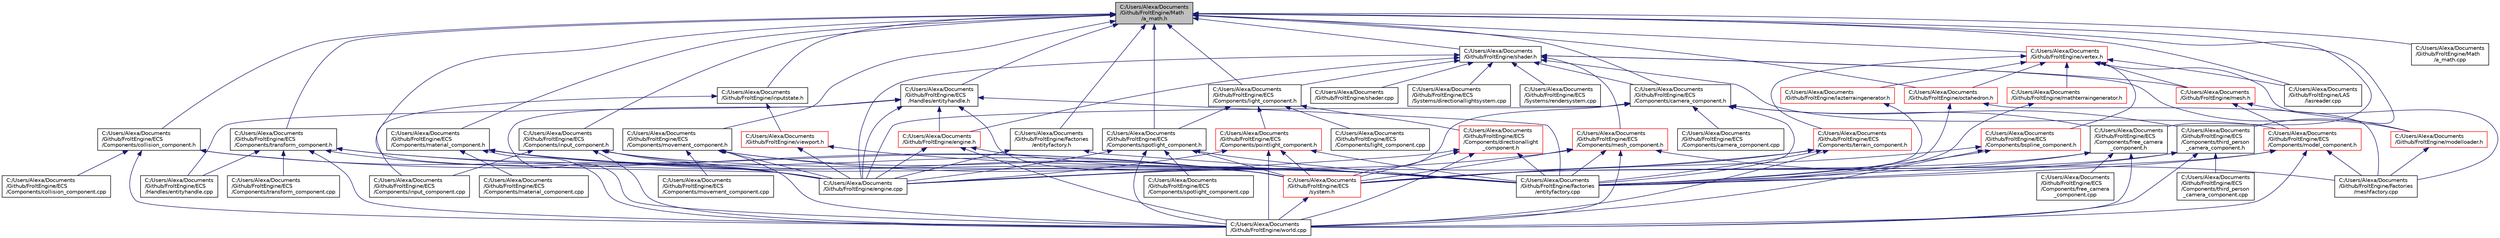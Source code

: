 digraph "C:/Users/Alexa/Documents/Github/FroltEngine/Math/a_math.h"
{
  edge [fontname="Helvetica",fontsize="10",labelfontname="Helvetica",labelfontsize="10"];
  node [fontname="Helvetica",fontsize="10",shape=record];
  Node17 [label="C:/Users/Alexa/Documents\l/Github/FroltEngine/Math\l/a_math.h",height=0.2,width=0.4,color="black", fillcolor="grey75", style="filled", fontcolor="black"];
  Node17 -> Node18 [dir="back",color="midnightblue",fontsize="10",style="solid",fontname="Helvetica"];
  Node18 [label="C:/Users/Alexa/Documents\l/Github/FroltEngine/ECS\l/Components/camera_component.h",height=0.2,width=0.4,color="black", fillcolor="white", style="filled",URL="$camera__component_8h.html"];
  Node18 -> Node19 [dir="back",color="midnightblue",fontsize="10",style="solid",fontname="Helvetica"];
  Node19 [label="C:/Users/Alexa/Documents\l/Github/FroltEngine/ECS\l/Components/camera_component.cpp",height=0.2,width=0.4,color="black", fillcolor="white", style="filled",URL="$camera__component_8cpp.html"];
  Node18 -> Node20 [dir="back",color="midnightblue",fontsize="10",style="solid",fontname="Helvetica"];
  Node20 [label="C:/Users/Alexa/Documents\l/Github/FroltEngine/ECS\l/Components/free_camera\l_component.h",height=0.2,width=0.4,color="black", fillcolor="white", style="filled",URL="$free__camera__component_8h.html"];
  Node20 -> Node21 [dir="back",color="midnightblue",fontsize="10",style="solid",fontname="Helvetica"];
  Node21 [label="C:/Users/Alexa/Documents\l/Github/FroltEngine/ECS\l/Components/free_camera\l_component.cpp",height=0.2,width=0.4,color="black", fillcolor="white", style="filled",URL="$free__camera__component_8cpp.html"];
  Node20 -> Node22 [dir="back",color="midnightblue",fontsize="10",style="solid",fontname="Helvetica"];
  Node22 [label="C:/Users/Alexa/Documents\l/Github/FroltEngine/ECS\l/system.h",height=0.2,width=0.4,color="red", fillcolor="white", style="filled",URL="$system_8h.html"];
  Node22 -> Node26 [dir="back",color="midnightblue",fontsize="10",style="solid",fontname="Helvetica"];
  Node26 [label="C:/Users/Alexa/Documents\l/Github/FroltEngine/world.cpp",height=0.2,width=0.4,color="black", fillcolor="white", style="filled",URL="$world_8cpp.html"];
  Node20 -> Node51 [dir="back",color="midnightblue",fontsize="10",style="solid",fontname="Helvetica"];
  Node51 [label="C:/Users/Alexa/Documents\l/Github/FroltEngine/Factories\l/entityfactory.cpp",height=0.2,width=0.4,color="black", fillcolor="white", style="filled",URL="$entityfactory_8cpp.html"];
  Node20 -> Node26 [dir="back",color="midnightblue",fontsize="10",style="solid",fontname="Helvetica"];
  Node18 -> Node52 [dir="back",color="midnightblue",fontsize="10",style="solid",fontname="Helvetica"];
  Node52 [label="C:/Users/Alexa/Documents\l/Github/FroltEngine/ECS\l/Components/third_person\l_camera_component.h",height=0.2,width=0.4,color="black", fillcolor="white", style="filled",URL="$third__person__camera__component_8h.html"];
  Node52 -> Node53 [dir="back",color="midnightblue",fontsize="10",style="solid",fontname="Helvetica"];
  Node53 [label="C:/Users/Alexa/Documents\l/Github/FroltEngine/ECS\l/Components/third_person\l_camera_component.cpp",height=0.2,width=0.4,color="black", fillcolor="white", style="filled",URL="$third__person__camera__component_8cpp.html"];
  Node52 -> Node22 [dir="back",color="midnightblue",fontsize="10",style="solid",fontname="Helvetica"];
  Node52 -> Node51 [dir="back",color="midnightblue",fontsize="10",style="solid",fontname="Helvetica"];
  Node52 -> Node26 [dir="back",color="midnightblue",fontsize="10",style="solid",fontname="Helvetica"];
  Node18 -> Node22 [dir="back",color="midnightblue",fontsize="10",style="solid",fontname="Helvetica"];
  Node18 -> Node54 [dir="back",color="midnightblue",fontsize="10",style="solid",fontname="Helvetica"];
  Node54 [label="C:/Users/Alexa/Documents\l/Github/FroltEngine/engine.cpp",height=0.2,width=0.4,color="black", fillcolor="white", style="filled",URL="$engine_8cpp.html"];
  Node18 -> Node51 [dir="back",color="midnightblue",fontsize="10",style="solid",fontname="Helvetica"];
  Node17 -> Node55 [dir="back",color="midnightblue",fontsize="10",style="solid",fontname="Helvetica"];
  Node55 [label="C:/Users/Alexa/Documents\l/Github/FroltEngine/ECS\l/Components/collision_component.h",height=0.2,width=0.4,color="black", fillcolor="white", style="filled",URL="$collision__component_8h.html"];
  Node55 -> Node56 [dir="back",color="midnightblue",fontsize="10",style="solid",fontname="Helvetica"];
  Node56 [label="C:/Users/Alexa/Documents\l/Github/FroltEngine/ECS\l/Components/collision_component.cpp",height=0.2,width=0.4,color="black", fillcolor="white", style="filled",URL="$collision__component_8cpp.html"];
  Node55 -> Node22 [dir="back",color="midnightblue",fontsize="10",style="solid",fontname="Helvetica"];
  Node55 -> Node54 [dir="back",color="midnightblue",fontsize="10",style="solid",fontname="Helvetica"];
  Node55 -> Node26 [dir="back",color="midnightblue",fontsize="10",style="solid",fontname="Helvetica"];
  Node17 -> Node20 [dir="back",color="midnightblue",fontsize="10",style="solid",fontname="Helvetica"];
  Node17 -> Node57 [dir="back",color="midnightblue",fontsize="10",style="solid",fontname="Helvetica"];
  Node57 [label="C:/Users/Alexa/Documents\l/Github/FroltEngine/ECS\l/Components/input_component.h",height=0.2,width=0.4,color="black", fillcolor="white", style="filled",URL="$input__component_8h.html"];
  Node57 -> Node58 [dir="back",color="midnightblue",fontsize="10",style="solid",fontname="Helvetica"];
  Node58 [label="C:/Users/Alexa/Documents\l/Github/FroltEngine/ECS\l/Components/input_component.cpp",height=0.2,width=0.4,color="black", fillcolor="white", style="filled",URL="$input__component_8cpp.html"];
  Node57 -> Node22 [dir="back",color="midnightblue",fontsize="10",style="solid",fontname="Helvetica"];
  Node57 -> Node54 [dir="back",color="midnightblue",fontsize="10",style="solid",fontname="Helvetica"];
  Node57 -> Node51 [dir="back",color="midnightblue",fontsize="10",style="solid",fontname="Helvetica"];
  Node57 -> Node26 [dir="back",color="midnightblue",fontsize="10",style="solid",fontname="Helvetica"];
  Node17 -> Node59 [dir="back",color="midnightblue",fontsize="10",style="solid",fontname="Helvetica"];
  Node59 [label="C:/Users/Alexa/Documents\l/Github/FroltEngine/ECS\l/Components/light_component.h",height=0.2,width=0.4,color="black", fillcolor="white", style="filled",URL="$light__component_8h.html"];
  Node59 -> Node60 [dir="back",color="midnightblue",fontsize="10",style="solid",fontname="Helvetica"];
  Node60 [label="C:/Users/Alexa/Documents\l/Github/FroltEngine/ECS\l/Components/directionallight\l_component.h",height=0.2,width=0.4,color="red", fillcolor="white", style="filled",URL="$directionallight__component_8h.html"];
  Node60 -> Node22 [dir="back",color="midnightblue",fontsize="10",style="solid",fontname="Helvetica"];
  Node60 -> Node54 [dir="back",color="midnightblue",fontsize="10",style="solid",fontname="Helvetica"];
  Node60 -> Node51 [dir="back",color="midnightblue",fontsize="10",style="solid",fontname="Helvetica"];
  Node60 -> Node26 [dir="back",color="midnightblue",fontsize="10",style="solid",fontname="Helvetica"];
  Node59 -> Node62 [dir="back",color="midnightblue",fontsize="10",style="solid",fontname="Helvetica"];
  Node62 [label="C:/Users/Alexa/Documents\l/Github/FroltEngine/ECS\l/Components/light_component.cpp",height=0.2,width=0.4,color="black", fillcolor="white", style="filled",URL="$light__component_8cpp.html"];
  Node59 -> Node63 [dir="back",color="midnightblue",fontsize="10",style="solid",fontname="Helvetica"];
  Node63 [label="C:/Users/Alexa/Documents\l/Github/FroltEngine/ECS\l/Components/pointlight_component.h",height=0.2,width=0.4,color="red", fillcolor="white", style="filled",URL="$pointlight__component_8h.html"];
  Node63 -> Node22 [dir="back",color="midnightblue",fontsize="10",style="solid",fontname="Helvetica"];
  Node63 -> Node54 [dir="back",color="midnightblue",fontsize="10",style="solid",fontname="Helvetica"];
  Node63 -> Node51 [dir="back",color="midnightblue",fontsize="10",style="solid",fontname="Helvetica"];
  Node63 -> Node26 [dir="back",color="midnightblue",fontsize="10",style="solid",fontname="Helvetica"];
  Node59 -> Node65 [dir="back",color="midnightblue",fontsize="10",style="solid",fontname="Helvetica"];
  Node65 [label="C:/Users/Alexa/Documents\l/Github/FroltEngine/ECS\l/Components/spotlight_component.h",height=0.2,width=0.4,color="black", fillcolor="white", style="filled",URL="$spotlight__component_8h.html"];
  Node65 -> Node66 [dir="back",color="midnightblue",fontsize="10",style="solid",fontname="Helvetica"];
  Node66 [label="C:/Users/Alexa/Documents\l/Github/FroltEngine/ECS\l/Components/spotlight_component.cpp",height=0.2,width=0.4,color="black", fillcolor="white", style="filled",URL="$spotlight__component_8cpp.html"];
  Node65 -> Node22 [dir="back",color="midnightblue",fontsize="10",style="solid",fontname="Helvetica"];
  Node65 -> Node54 [dir="back",color="midnightblue",fontsize="10",style="solid",fontname="Helvetica"];
  Node65 -> Node51 [dir="back",color="midnightblue",fontsize="10",style="solid",fontname="Helvetica"];
  Node65 -> Node26 [dir="back",color="midnightblue",fontsize="10",style="solid",fontname="Helvetica"];
  Node17 -> Node67 [dir="back",color="midnightblue",fontsize="10",style="solid",fontname="Helvetica"];
  Node67 [label="C:/Users/Alexa/Documents\l/Github/FroltEngine/ECS\l/Components/material_component.h",height=0.2,width=0.4,color="black", fillcolor="white", style="filled",URL="$material__component_8h.html"];
  Node67 -> Node68 [dir="back",color="midnightblue",fontsize="10",style="solid",fontname="Helvetica"];
  Node68 [label="C:/Users/Alexa/Documents\l/Github/FroltEngine/ECS\l/Components/material_component.cpp",height=0.2,width=0.4,color="black", fillcolor="white", style="filled",URL="$material__component_8cpp.html"];
  Node67 -> Node22 [dir="back",color="midnightblue",fontsize="10",style="solid",fontname="Helvetica"];
  Node67 -> Node54 [dir="back",color="midnightblue",fontsize="10",style="solid",fontname="Helvetica"];
  Node67 -> Node51 [dir="back",color="midnightblue",fontsize="10",style="solid",fontname="Helvetica"];
  Node67 -> Node26 [dir="back",color="midnightblue",fontsize="10",style="solid",fontname="Helvetica"];
  Node17 -> Node69 [dir="back",color="midnightblue",fontsize="10",style="solid",fontname="Helvetica"];
  Node69 [label="C:/Users/Alexa/Documents\l/Github/FroltEngine/ECS\l/Components/movement_component.h",height=0.2,width=0.4,color="black", fillcolor="white", style="filled",URL="$movement__component_8h.html"];
  Node69 -> Node70 [dir="back",color="midnightblue",fontsize="10",style="solid",fontname="Helvetica"];
  Node70 [label="C:/Users/Alexa/Documents\l/Github/FroltEngine/ECS\l/Components/movement_component.cpp",height=0.2,width=0.4,color="black", fillcolor="white", style="filled",URL="$movement__component_8cpp.html"];
  Node69 -> Node22 [dir="back",color="midnightblue",fontsize="10",style="solid",fontname="Helvetica"];
  Node69 -> Node54 [dir="back",color="midnightblue",fontsize="10",style="solid",fontname="Helvetica"];
  Node69 -> Node51 [dir="back",color="midnightblue",fontsize="10",style="solid",fontname="Helvetica"];
  Node69 -> Node26 [dir="back",color="midnightblue",fontsize="10",style="solid",fontname="Helvetica"];
  Node17 -> Node65 [dir="back",color="midnightblue",fontsize="10",style="solid",fontname="Helvetica"];
  Node17 -> Node52 [dir="back",color="midnightblue",fontsize="10",style="solid",fontname="Helvetica"];
  Node17 -> Node71 [dir="back",color="midnightblue",fontsize="10",style="solid",fontname="Helvetica"];
  Node71 [label="C:/Users/Alexa/Documents\l/Github/FroltEngine/ECS\l/Components/transform_component.h",height=0.2,width=0.4,color="black", fillcolor="white", style="filled",URL="$transform__component_8h.html"];
  Node71 -> Node72 [dir="back",color="midnightblue",fontsize="10",style="solid",fontname="Helvetica"];
  Node72 [label="C:/Users/Alexa/Documents\l/Github/FroltEngine/ECS\l/Components/transform_component.cpp",height=0.2,width=0.4,color="black", fillcolor="white", style="filled",URL="$transform__component_8cpp.html"];
  Node71 -> Node73 [dir="back",color="midnightblue",fontsize="10",style="solid",fontname="Helvetica"];
  Node73 [label="C:/Users/Alexa/Documents\l/Github/FroltEngine/ECS\l/Handles/entityhandle.cpp",height=0.2,width=0.4,color="black", fillcolor="white", style="filled",URL="$entityhandle_8cpp.html"];
  Node71 -> Node22 [dir="back",color="midnightblue",fontsize="10",style="solid",fontname="Helvetica"];
  Node71 -> Node54 [dir="back",color="midnightblue",fontsize="10",style="solid",fontname="Helvetica"];
  Node71 -> Node51 [dir="back",color="midnightblue",fontsize="10",style="solid",fontname="Helvetica"];
  Node71 -> Node26 [dir="back",color="midnightblue",fontsize="10",style="solid",fontname="Helvetica"];
  Node17 -> Node74 [dir="back",color="midnightblue",fontsize="10",style="solid",fontname="Helvetica"];
  Node74 [label="C:/Users/Alexa/Documents\l/Github/FroltEngine/ECS\l/Handles/entityhandle.h",height=0.2,width=0.4,color="black", fillcolor="white", style="filled",URL="$entityhandle_8h.html"];
  Node74 -> Node73 [dir="back",color="midnightblue",fontsize="10",style="solid",fontname="Helvetica"];
  Node74 -> Node22 [dir="back",color="midnightblue",fontsize="10",style="solid",fontname="Helvetica"];
  Node74 -> Node75 [dir="back",color="midnightblue",fontsize="10",style="solid",fontname="Helvetica"];
  Node75 [label="C:/Users/Alexa/Documents\l/Github/FroltEngine/engine.h",height=0.2,width=0.4,color="red", fillcolor="white", style="filled",URL="$engine_8h.html"];
  Node75 -> Node54 [dir="back",color="midnightblue",fontsize="10",style="solid",fontname="Helvetica"];
  Node75 -> Node51 [dir="back",color="midnightblue",fontsize="10",style="solid",fontname="Helvetica"];
  Node75 -> Node26 [dir="back",color="midnightblue",fontsize="10",style="solid",fontname="Helvetica"];
  Node74 -> Node54 [dir="back",color="midnightblue",fontsize="10",style="solid",fontname="Helvetica"];
  Node74 -> Node51 [dir="back",color="midnightblue",fontsize="10",style="solid",fontname="Helvetica"];
  Node74 -> Node26 [dir="back",color="midnightblue",fontsize="10",style="solid",fontname="Helvetica"];
  Node17 -> Node78 [dir="back",color="midnightblue",fontsize="10",style="solid",fontname="Helvetica"];
  Node78 [label="C:/Users/Alexa/Documents\l/Github/FroltEngine/shader.h",height=0.2,width=0.4,color="black", fillcolor="white", style="filled",URL="$shader_8h.html"];
  Node78 -> Node18 [dir="back",color="midnightblue",fontsize="10",style="solid",fontname="Helvetica"];
  Node78 -> Node59 [dir="back",color="midnightblue",fontsize="10",style="solid",fontname="Helvetica"];
  Node78 -> Node79 [dir="back",color="midnightblue",fontsize="10",style="solid",fontname="Helvetica"];
  Node79 [label="C:/Users/Alexa/Documents\l/Github/FroltEngine/ECS\l/Components/mesh_component.h",height=0.2,width=0.4,color="red", fillcolor="white", style="filled",URL="$mesh__component_8h.html"];
  Node79 -> Node22 [dir="back",color="midnightblue",fontsize="10",style="solid",fontname="Helvetica"];
  Node79 -> Node54 [dir="back",color="midnightblue",fontsize="10",style="solid",fontname="Helvetica"];
  Node79 -> Node51 [dir="back",color="midnightblue",fontsize="10",style="solid",fontname="Helvetica"];
  Node79 -> Node81 [dir="back",color="midnightblue",fontsize="10",style="solid",fontname="Helvetica"];
  Node81 [label="C:/Users/Alexa/Documents\l/Github/FroltEngine/Factories\l/meshfactory.cpp",height=0.2,width=0.4,color="black", fillcolor="white", style="filled",URL="$meshfactory_8cpp.html"];
  Node79 -> Node26 [dir="back",color="midnightblue",fontsize="10",style="solid",fontname="Helvetica"];
  Node78 -> Node82 [dir="back",color="midnightblue",fontsize="10",style="solid",fontname="Helvetica"];
  Node82 [label="C:/Users/Alexa/Documents\l/Github/FroltEngine/ECS\l/Components/model_component.h",height=0.2,width=0.4,color="red", fillcolor="white", style="filled",URL="$model__component_8h.html"];
  Node82 -> Node22 [dir="back",color="midnightblue",fontsize="10",style="solid",fontname="Helvetica"];
  Node82 -> Node51 [dir="back",color="midnightblue",fontsize="10",style="solid",fontname="Helvetica"];
  Node82 -> Node81 [dir="back",color="midnightblue",fontsize="10",style="solid",fontname="Helvetica"];
  Node82 -> Node26 [dir="back",color="midnightblue",fontsize="10",style="solid",fontname="Helvetica"];
  Node78 -> Node32 [dir="back",color="midnightblue",fontsize="10",style="solid",fontname="Helvetica"];
  Node32 [label="C:/Users/Alexa/Documents\l/Github/FroltEngine/ECS\l/Systems/directionallightsystem.cpp",height=0.2,width=0.4,color="black", fillcolor="white", style="filled",URL="$directionallightsystem_8cpp.html"];
  Node78 -> Node46 [dir="back",color="midnightblue",fontsize="10",style="solid",fontname="Helvetica"];
  Node46 [label="C:/Users/Alexa/Documents\l/Github/FroltEngine/ECS\l/Systems/rendersystem.cpp",height=0.2,width=0.4,color="black", fillcolor="white", style="filled",URL="$rendersystem_8cpp.html"];
  Node78 -> Node75 [dir="back",color="midnightblue",fontsize="10",style="solid",fontname="Helvetica"];
  Node78 -> Node54 [dir="back",color="midnightblue",fontsize="10",style="solid",fontname="Helvetica"];
  Node78 -> Node84 [dir="back",color="midnightblue",fontsize="10",style="solid",fontname="Helvetica"];
  Node84 [label="C:/Users/Alexa/Documents\l/Github/FroltEngine/mesh.h",height=0.2,width=0.4,color="red", fillcolor="white", style="filled",URL="$mesh_8h.html"];
  Node84 -> Node82 [dir="back",color="midnightblue",fontsize="10",style="solid",fontname="Helvetica"];
  Node84 -> Node86 [dir="back",color="midnightblue",fontsize="10",style="solid",fontname="Helvetica"];
  Node86 [label="C:/Users/Alexa/Documents\l/Github/FroltEngine/modelloader.h",height=0.2,width=0.4,color="red", fillcolor="white", style="filled",URL="$modelloader_8h.html"];
  Node86 -> Node81 [dir="back",color="midnightblue",fontsize="10",style="solid",fontname="Helvetica"];
  Node78 -> Node86 [dir="back",color="midnightblue",fontsize="10",style="solid",fontname="Helvetica"];
  Node78 -> Node88 [dir="back",color="midnightblue",fontsize="10",style="solid",fontname="Helvetica"];
  Node88 [label="C:/Users/Alexa/Documents\l/Github/FroltEngine/shader.cpp",height=0.2,width=0.4,color="black", fillcolor="white", style="filled",URL="$shader_8cpp.html"];
  Node17 -> Node89 [dir="back",color="midnightblue",fontsize="10",style="solid",fontname="Helvetica"];
  Node89 [label="C:/Users/Alexa/Documents\l/Github/FroltEngine/inputstate.h",height=0.2,width=0.4,color="black", fillcolor="white", style="filled",URL="$inputstate_8h.html"];
  Node89 -> Node58 [dir="back",color="midnightblue",fontsize="10",style="solid",fontname="Helvetica"];
  Node89 -> Node90 [dir="back",color="midnightblue",fontsize="10",style="solid",fontname="Helvetica"];
  Node90 [label="C:/Users/Alexa/Documents\l/Github/FroltEngine/viewport.h",height=0.2,width=0.4,color="red", fillcolor="white", style="filled",URL="$viewport_8h.html"];
  Node90 -> Node54 [dir="back",color="midnightblue",fontsize="10",style="solid",fontname="Helvetica"];
  Node90 -> Node51 [dir="back",color="midnightblue",fontsize="10",style="solid",fontname="Helvetica"];
  Node17 -> Node54 [dir="back",color="midnightblue",fontsize="10",style="solid",fontname="Helvetica"];
  Node17 -> Node92 [dir="back",color="midnightblue",fontsize="10",style="solid",fontname="Helvetica"];
  Node92 [label="C:/Users/Alexa/Documents\l/Github/FroltEngine/Factories\l/entityfactory.h",height=0.2,width=0.4,color="black", fillcolor="white", style="filled",URL="$entityfactory_8h.html"];
  Node92 -> Node54 [dir="back",color="midnightblue",fontsize="10",style="solid",fontname="Helvetica"];
  Node92 -> Node51 [dir="back",color="midnightblue",fontsize="10",style="solid",fontname="Helvetica"];
  Node17 -> Node93 [dir="back",color="midnightblue",fontsize="10",style="solid",fontname="Helvetica"];
  Node93 [label="C:/Users/Alexa/Documents\l/Github/FroltEngine/LAS\l/lasreader.cpp",height=0.2,width=0.4,color="black", fillcolor="white", style="filled",URL="$lasreader_8cpp.html"];
  Node17 -> Node94 [dir="back",color="midnightblue",fontsize="10",style="solid",fontname="Helvetica"];
  Node94 [label="C:/Users/Alexa/Documents\l/Github/FroltEngine/vertex.h",height=0.2,width=0.4,color="red", fillcolor="white", style="filled",URL="$vertex_8h.html"];
  Node94 -> Node95 [dir="back",color="midnightblue",fontsize="10",style="solid",fontname="Helvetica"];
  Node95 [label="C:/Users/Alexa/Documents\l/Github/FroltEngine/ECS\l/Components/bspline_component.h",height=0.2,width=0.4,color="red", fillcolor="white", style="filled",URL="$bspline__component_8h.html"];
  Node95 -> Node22 [dir="back",color="midnightblue",fontsize="10",style="solid",fontname="Helvetica"];
  Node95 -> Node51 [dir="back",color="midnightblue",fontsize="10",style="solid",fontname="Helvetica"];
  Node95 -> Node26 [dir="back",color="midnightblue",fontsize="10",style="solid",fontname="Helvetica"];
  Node94 -> Node97 [dir="back",color="midnightblue",fontsize="10",style="solid",fontname="Helvetica"];
  Node97 [label="C:/Users/Alexa/Documents\l/Github/FroltEngine/ECS\l/Components/terrain_component.h",height=0.2,width=0.4,color="red", fillcolor="white", style="filled",URL="$terrain__component_8h.html"];
  Node97 -> Node22 [dir="back",color="midnightblue",fontsize="10",style="solid",fontname="Helvetica"];
  Node97 -> Node54 [dir="back",color="midnightblue",fontsize="10",style="solid",fontname="Helvetica"];
  Node97 -> Node51 [dir="back",color="midnightblue",fontsize="10",style="solid",fontname="Helvetica"];
  Node97 -> Node26 [dir="back",color="midnightblue",fontsize="10",style="solid",fontname="Helvetica"];
  Node94 -> Node81 [dir="back",color="midnightblue",fontsize="10",style="solid",fontname="Helvetica"];
  Node94 -> Node93 [dir="back",color="midnightblue",fontsize="10",style="solid",fontname="Helvetica"];
  Node94 -> Node99 [dir="back",color="midnightblue",fontsize="10",style="solid",fontname="Helvetica"];
  Node99 [label="C:/Users/Alexa/Documents\l/Github/FroltEngine/lazterraingenerator.h",height=0.2,width=0.4,color="red", fillcolor="white", style="filled",URL="$lazterraingenerator_8h.html"];
  Node99 -> Node51 [dir="back",color="midnightblue",fontsize="10",style="solid",fontname="Helvetica"];
  Node94 -> Node101 [dir="back",color="midnightblue",fontsize="10",style="solid",fontname="Helvetica"];
  Node101 [label="C:/Users/Alexa/Documents\l/Github/FroltEngine/mathterraingenerator.h",height=0.2,width=0.4,color="red", fillcolor="white", style="filled",URL="$mathterraingenerator_8h.html"];
  Node101 -> Node51 [dir="back",color="midnightblue",fontsize="10",style="solid",fontname="Helvetica"];
  Node94 -> Node84 [dir="back",color="midnightblue",fontsize="10",style="solid",fontname="Helvetica"];
  Node94 -> Node103 [dir="back",color="midnightblue",fontsize="10",style="solid",fontname="Helvetica"];
  Node103 [label="C:/Users/Alexa/Documents\l/Github/FroltEngine/octahedron.h",height=0.2,width=0.4,color="red", fillcolor="white", style="filled",URL="$octahedron_8h.html"];
  Node103 -> Node51 [dir="back",color="midnightblue",fontsize="10",style="solid",fontname="Helvetica"];
  Node103 -> Node81 [dir="back",color="midnightblue",fontsize="10",style="solid",fontname="Helvetica"];
  Node17 -> Node106 [dir="back",color="midnightblue",fontsize="10",style="solid",fontname="Helvetica"];
  Node106 [label="C:/Users/Alexa/Documents\l/Github/FroltEngine/Math\l/a_math.cpp",height=0.2,width=0.4,color="black", fillcolor="white", style="filled",URL="$a__math_8cpp.html"];
  Node17 -> Node103 [dir="back",color="midnightblue",fontsize="10",style="solid",fontname="Helvetica"];
}
